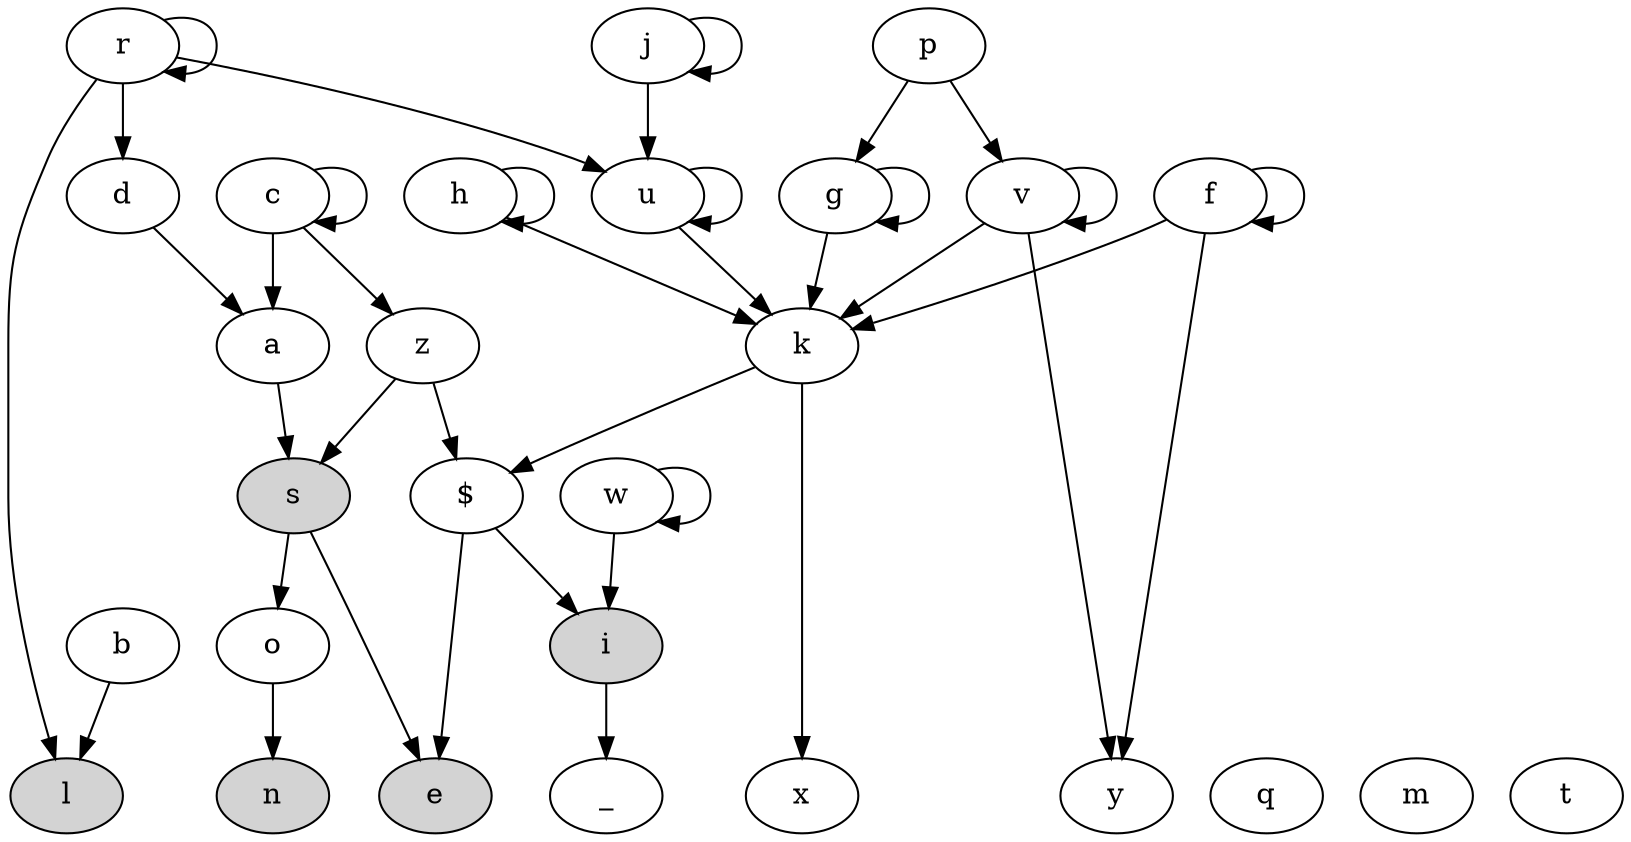digraph dependencies {

    { rank = sink; n; e; x; "_"; q; y; l; m; t; }

    n [style=filled];
    i [style=filled];
    s [style=filled];
    e [style=filled];
    l [style=filled];

    "_";
    q;
    y;
    e;
    x;
    n;
    m;
    l;
    t;
    i -> "_";
    "$" -> i;
    "$" -> e;
    w -> w -> i;
    o -> n;
    s -> e;
    s -> o;
    z -> "$";
    z -> s;
    a -> s;
    d -> a;
    c -> c -> a;
    c -> z;
    b -> l;
    k -> "$";
    k -> x;
    g -> g -> k;
    v -> v -> k;
    v -> y;
    f -> f -> k;
    f -> y;
    u -> u -> k;
    j -> j -> u;
    r -> r -> u;
    r -> d;
    r -> l;
    h -> h -> k;
    p -> g;
    p -> v;
}